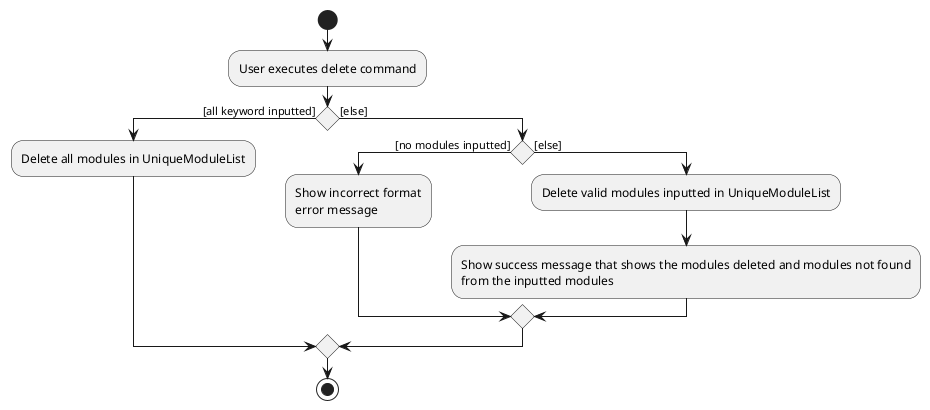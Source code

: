 @startuml
start
:User executes delete command;

'Since the beta syntax does not support placing the condition outside the
'diamond we place it as the true branch instead.

if () then ([all keyword inputted])
    :Delete all modules in UniqueModuleList;

else ([else])
    if () then ([no modules inputted])
    :Show incorrect format
    error message;

    else ([else])
        :Delete valid modules inputted in UniqueModuleList;
        :Show success message that shows the modules deleted and modules not found
        from the inputted modules;
    endif
endif
stop
@enduml
